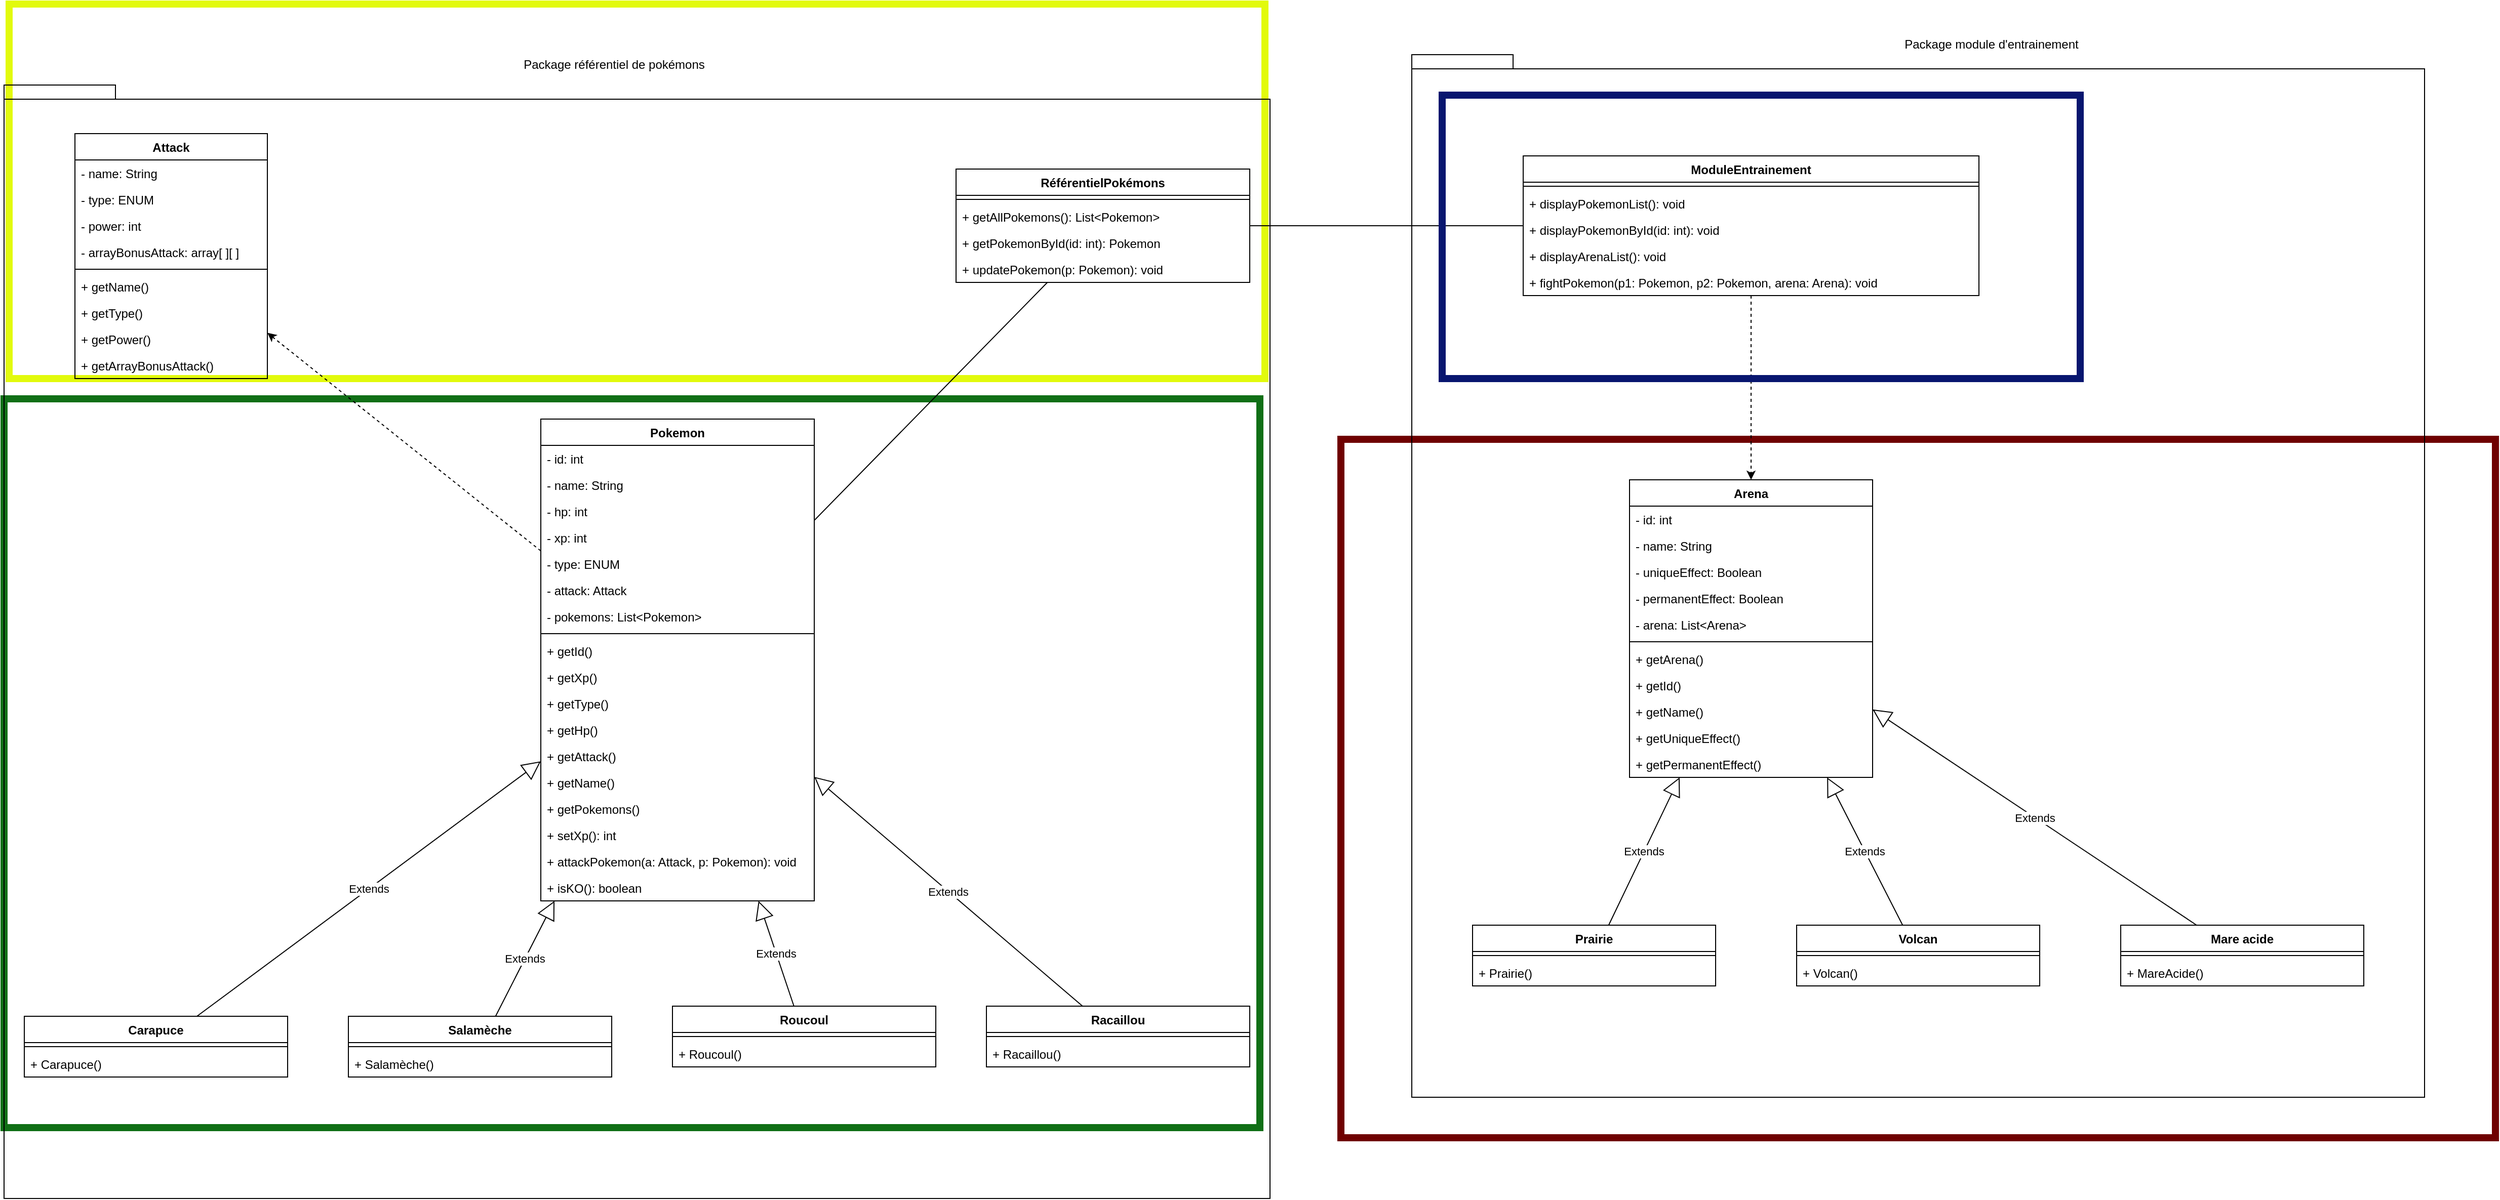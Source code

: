 <mxfile version="13.9.9" type="device"><diagram id="MlqY5zUBZGzVOSr30KCL" name="Page-1"><mxGraphModel dx="2473" dy="1767" grid="1" gridSize="10" guides="1" tooltips="1" connect="1" arrows="1" fold="1" page="0" pageScale="1" pageWidth="827" pageHeight="1169" math="0" shadow="0"><root><mxCell id="0"/><mxCell id="1" parent="0"/><mxCell id="IOzOzeW94N0d3tHQHmHS-4" value="" style="rounded=0;whiteSpace=wrap;html=1;fontColor=#ffffff;fillColor=none;strokeWidth=7;strokeColor=#106F16;" vertex="1" parent="1"><mxGeometry x="-690" y="-110" width="1240" height="720" as="geometry"/></mxCell><mxCell id="IOzOzeW94N0d3tHQHmHS-5" value="" style="rounded=0;whiteSpace=wrap;html=1;fontColor=#ffffff;fillColor=none;strokeWidth=7;strokeColor=#E2FA0C;" vertex="1" parent="1"><mxGeometry x="-685" y="-500" width="1240" height="370" as="geometry"/></mxCell><mxCell id="IOzOzeW94N0d3tHQHmHS-1" value="" style="rounded=0;whiteSpace=wrap;html=1;strokeColor=#6F0000;fontColor=#ffffff;fillColor=none;strokeWidth=7;" vertex="1" parent="1"><mxGeometry x="630" y="-70" width="1140" height="690" as="geometry"/></mxCell><mxCell id="eyR5XMnLTyQhv_V1H5Rf-120" value="" style="shape=folder;fontStyle=1;spacingTop=10;tabWidth=40;tabHeight=14;tabPosition=left;html=1;fillColor=none;" parent="1" vertex="1"><mxGeometry x="700" y="-450" width="1000" height="1030" as="geometry"/></mxCell><mxCell id="eyR5XMnLTyQhv_V1H5Rf-121" value="" style="shape=folder;fontStyle=1;spacingTop=10;tabWidth=40;tabHeight=14;tabPosition=left;html=1;fillColor=none;" parent="1" vertex="1"><mxGeometry x="-690" y="-420" width="1250" height="1100" as="geometry"/></mxCell><mxCell id="eyR5XMnLTyQhv_V1H5Rf-1" value="RéférentielPokémons" style="swimlane;fontStyle=1;align=center;verticalAlign=top;childLayout=stackLayout;horizontal=1;startSize=26;horizontalStack=0;resizeParent=1;resizeParentMax=0;resizeLast=0;collapsible=1;marginBottom=0;" parent="1" vertex="1"><mxGeometry x="250" y="-337" width="290" height="112" as="geometry"/></mxCell><mxCell id="eyR5XMnLTyQhv_V1H5Rf-3" value="" style="line;strokeWidth=1;fillColor=none;align=left;verticalAlign=middle;spacingTop=-1;spacingLeft=3;spacingRight=3;rotatable=0;labelPosition=right;points=[];portConstraint=eastwest;" parent="eyR5XMnLTyQhv_V1H5Rf-1" vertex="1"><mxGeometry y="26" width="290" height="8" as="geometry"/></mxCell><mxCell id="eyR5XMnLTyQhv_V1H5Rf-4" value="+ getAllPokemons(): List&lt;Pokemon&gt;" style="text;strokeColor=none;fillColor=none;align=left;verticalAlign=top;spacingLeft=4;spacingRight=4;overflow=hidden;rotatable=0;points=[[0,0.5],[1,0.5]];portConstraint=eastwest;" parent="eyR5XMnLTyQhv_V1H5Rf-1" vertex="1"><mxGeometry y="34" width="290" height="26" as="geometry"/></mxCell><mxCell id="eyR5XMnLTyQhv_V1H5Rf-21" value="+ getPokemonById(id: int): Pokemon" style="text;strokeColor=none;fillColor=none;align=left;verticalAlign=top;spacingLeft=4;spacingRight=4;overflow=hidden;rotatable=0;points=[[0,0.5],[1,0.5]];portConstraint=eastwest;" parent="eyR5XMnLTyQhv_V1H5Rf-1" vertex="1"><mxGeometry y="60" width="290" height="26" as="geometry"/></mxCell><mxCell id="eyR5XMnLTyQhv_V1H5Rf-22" value="+ updatePokemon(p: Pokemon): void" style="text;strokeColor=none;fillColor=none;align=left;verticalAlign=top;spacingLeft=4;spacingRight=4;overflow=hidden;rotatable=0;points=[[0,0.5],[1,0.5]];portConstraint=eastwest;" parent="eyR5XMnLTyQhv_V1H5Rf-1" vertex="1"><mxGeometry y="86" width="290" height="26" as="geometry"/></mxCell><mxCell id="eyR5XMnLTyQhv_V1H5Rf-5" value="Pokemon" style="swimlane;fontStyle=1;align=center;verticalAlign=top;childLayout=stackLayout;horizontal=1;startSize=26;horizontalStack=0;resizeParent=1;resizeParentMax=0;resizeLast=0;collapsible=1;marginBottom=0;" parent="1" vertex="1"><mxGeometry x="-160" y="-90" width="270" height="476" as="geometry"/></mxCell><mxCell id="eyR5XMnLTyQhv_V1H5Rf-133" value="- id: int" style="text;strokeColor=none;fillColor=none;align=left;verticalAlign=top;spacingLeft=4;spacingRight=4;overflow=hidden;rotatable=0;points=[[0,0.5],[1,0.5]];portConstraint=eastwest;" parent="eyR5XMnLTyQhv_V1H5Rf-5" vertex="1"><mxGeometry y="26" width="270" height="26" as="geometry"/></mxCell><mxCell id="eyR5XMnLTyQhv_V1H5Rf-134" value="- name: String" style="text;strokeColor=none;fillColor=none;align=left;verticalAlign=top;spacingLeft=4;spacingRight=4;overflow=hidden;rotatable=0;points=[[0,0.5],[1,0.5]];portConstraint=eastwest;" parent="eyR5XMnLTyQhv_V1H5Rf-5" vertex="1"><mxGeometry y="52" width="270" height="26" as="geometry"/></mxCell><mxCell id="eyR5XMnLTyQhv_V1H5Rf-135" value="- hp: int" style="text;strokeColor=none;fillColor=none;align=left;verticalAlign=top;spacingLeft=4;spacingRight=4;overflow=hidden;rotatable=0;points=[[0,0.5],[1,0.5]];portConstraint=eastwest;" parent="eyR5XMnLTyQhv_V1H5Rf-5" vertex="1"><mxGeometry y="78" width="270" height="26" as="geometry"/></mxCell><mxCell id="eyR5XMnLTyQhv_V1H5Rf-136" value="- xp: int" style="text;strokeColor=none;fillColor=none;align=left;verticalAlign=top;spacingLeft=4;spacingRight=4;overflow=hidden;rotatable=0;points=[[0,0.5],[1,0.5]];portConstraint=eastwest;" parent="eyR5XMnLTyQhv_V1H5Rf-5" vertex="1"><mxGeometry y="104" width="270" height="26" as="geometry"/></mxCell><mxCell id="eyR5XMnLTyQhv_V1H5Rf-137" value="- type: ENUM" style="text;strokeColor=none;fillColor=none;align=left;verticalAlign=top;spacingLeft=4;spacingRight=4;overflow=hidden;rotatable=0;points=[[0,0.5],[1,0.5]];portConstraint=eastwest;" parent="eyR5XMnLTyQhv_V1H5Rf-5" vertex="1"><mxGeometry y="130" width="270" height="26" as="geometry"/></mxCell><mxCell id="eyR5XMnLTyQhv_V1H5Rf-138" value="- attack: Attack" style="text;strokeColor=none;fillColor=none;align=left;verticalAlign=top;spacingLeft=4;spacingRight=4;overflow=hidden;rotatable=0;points=[[0,0.5],[1,0.5]];portConstraint=eastwest;" parent="eyR5XMnLTyQhv_V1H5Rf-5" vertex="1"><mxGeometry y="156" width="270" height="26" as="geometry"/></mxCell><mxCell id="eyR5XMnLTyQhv_V1H5Rf-2" value="- pokemons: List&lt;Pokemon&gt;" style="text;strokeColor=none;fillColor=none;align=left;verticalAlign=top;spacingLeft=4;spacingRight=4;overflow=hidden;rotatable=0;points=[[0,0.5],[1,0.5]];portConstraint=eastwest;" parent="eyR5XMnLTyQhv_V1H5Rf-5" vertex="1"><mxGeometry y="182" width="270" height="26" as="geometry"/></mxCell><mxCell id="eyR5XMnLTyQhv_V1H5Rf-7" value="" style="line;strokeWidth=1;fillColor=none;align=left;verticalAlign=middle;spacingTop=-1;spacingLeft=3;spacingRight=3;rotatable=0;labelPosition=right;points=[];portConstraint=eastwest;" parent="eyR5XMnLTyQhv_V1H5Rf-5" vertex="1"><mxGeometry y="208" width="270" height="8" as="geometry"/></mxCell><mxCell id="eyR5XMnLTyQhv_V1H5Rf-140" value="+ getId()" style="text;strokeColor=none;fillColor=none;align=left;verticalAlign=top;spacingLeft=4;spacingRight=4;overflow=hidden;rotatable=0;points=[[0,0.5],[1,0.5]];portConstraint=eastwest;" parent="eyR5XMnLTyQhv_V1H5Rf-5" vertex="1"><mxGeometry y="216" width="270" height="26" as="geometry"/></mxCell><mxCell id="eyR5XMnLTyQhv_V1H5Rf-143" value="+ getXp()" style="text;strokeColor=none;fillColor=none;align=left;verticalAlign=top;spacingLeft=4;spacingRight=4;overflow=hidden;rotatable=0;points=[[0,0.5],[1,0.5]];portConstraint=eastwest;" parent="eyR5XMnLTyQhv_V1H5Rf-5" vertex="1"><mxGeometry y="242" width="270" height="26" as="geometry"/></mxCell><mxCell id="eyR5XMnLTyQhv_V1H5Rf-144" value="+ getType()" style="text;strokeColor=none;fillColor=none;align=left;verticalAlign=top;spacingLeft=4;spacingRight=4;overflow=hidden;rotatable=0;points=[[0,0.5],[1,0.5]];portConstraint=eastwest;" parent="eyR5XMnLTyQhv_V1H5Rf-5" vertex="1"><mxGeometry y="268" width="270" height="26" as="geometry"/></mxCell><mxCell id="eyR5XMnLTyQhv_V1H5Rf-142" value="+ getHp()" style="text;strokeColor=none;fillColor=none;align=left;verticalAlign=top;spacingLeft=4;spacingRight=4;overflow=hidden;rotatable=0;points=[[0,0.5],[1,0.5]];portConstraint=eastwest;" parent="eyR5XMnLTyQhv_V1H5Rf-5" vertex="1"><mxGeometry y="294" width="270" height="26" as="geometry"/></mxCell><mxCell id="eyR5XMnLTyQhv_V1H5Rf-145" value="+ getAttack()" style="text;strokeColor=none;fillColor=none;align=left;verticalAlign=top;spacingLeft=4;spacingRight=4;overflow=hidden;rotatable=0;points=[[0,0.5],[1,0.5]];portConstraint=eastwest;" parent="eyR5XMnLTyQhv_V1H5Rf-5" vertex="1"><mxGeometry y="320" width="270" height="26" as="geometry"/></mxCell><mxCell id="eyR5XMnLTyQhv_V1H5Rf-141" value="+ getName()" style="text;strokeColor=none;fillColor=none;align=left;verticalAlign=top;spacingLeft=4;spacingRight=4;overflow=hidden;rotatable=0;points=[[0,0.5],[1,0.5]];portConstraint=eastwest;" parent="eyR5XMnLTyQhv_V1H5Rf-5" vertex="1"><mxGeometry y="346" width="270" height="26" as="geometry"/></mxCell><mxCell id="eyR5XMnLTyQhv_V1H5Rf-108" value="+ getPokemons()" style="text;strokeColor=none;fillColor=none;align=left;verticalAlign=top;spacingLeft=4;spacingRight=4;overflow=hidden;rotatable=0;points=[[0,0.5],[1,0.5]];portConstraint=eastwest;" parent="eyR5XMnLTyQhv_V1H5Rf-5" vertex="1"><mxGeometry y="372" width="270" height="26" as="geometry"/></mxCell><mxCell id="eyR5XMnLTyQhv_V1H5Rf-146" value="+ setXp(): int" style="text;strokeColor=none;fillColor=none;align=left;verticalAlign=top;spacingLeft=4;spacingRight=4;overflow=hidden;rotatable=0;points=[[0,0.5],[1,0.5]];portConstraint=eastwest;" parent="eyR5XMnLTyQhv_V1H5Rf-5" vertex="1"><mxGeometry y="398" width="270" height="26" as="geometry"/></mxCell><mxCell id="eyR5XMnLTyQhv_V1H5Rf-8" value="+ attackPokemon(a: Attack, p: Pokemon): void" style="text;strokeColor=none;fillColor=none;align=left;verticalAlign=top;spacingLeft=4;spacingRight=4;overflow=hidden;rotatable=0;points=[[0,0.5],[1,0.5]];portConstraint=eastwest;" parent="eyR5XMnLTyQhv_V1H5Rf-5" vertex="1"><mxGeometry y="424" width="270" height="26" as="geometry"/></mxCell><mxCell id="eyR5XMnLTyQhv_V1H5Rf-32" value="+ isKO(): boolean                   " style="text;strokeColor=none;fillColor=none;align=left;verticalAlign=top;spacingLeft=4;spacingRight=4;overflow=hidden;rotatable=0;points=[[0,0.5],[1,0.5]];portConstraint=eastwest;" parent="eyR5XMnLTyQhv_V1H5Rf-5" vertex="1"><mxGeometry y="450" width="270" height="26" as="geometry"/></mxCell><mxCell id="eyR5XMnLTyQhv_V1H5Rf-9" value="ModuleEntrainement" style="swimlane;fontStyle=1;align=center;verticalAlign=top;childLayout=stackLayout;horizontal=1;startSize=26;horizontalStack=0;resizeParent=1;resizeParentMax=0;resizeLast=0;collapsible=1;marginBottom=0;" parent="1" vertex="1"><mxGeometry x="810" y="-350" width="450" height="138" as="geometry"/></mxCell><mxCell id="eyR5XMnLTyQhv_V1H5Rf-11" value="" style="line;strokeWidth=1;fillColor=none;align=left;verticalAlign=middle;spacingTop=-1;spacingLeft=3;spacingRight=3;rotatable=0;labelPosition=right;points=[];portConstraint=eastwest;" parent="eyR5XMnLTyQhv_V1H5Rf-9" vertex="1"><mxGeometry y="26" width="450" height="8" as="geometry"/></mxCell><mxCell id="eyR5XMnLTyQhv_V1H5Rf-12" value="+ displayPokemonList(): void" style="text;strokeColor=none;fillColor=none;align=left;verticalAlign=top;spacingLeft=4;spacingRight=4;overflow=hidden;rotatable=0;points=[[0,0.5],[1,0.5]];portConstraint=eastwest;" parent="eyR5XMnLTyQhv_V1H5Rf-9" vertex="1"><mxGeometry y="34" width="450" height="26" as="geometry"/></mxCell><mxCell id="eyR5XMnLTyQhv_V1H5Rf-24" value="+ displayPokemonById(id: int): void" style="text;strokeColor=none;fillColor=none;align=left;verticalAlign=top;spacingLeft=4;spacingRight=4;overflow=hidden;rotatable=0;points=[[0,0.5],[1,0.5]];portConstraint=eastwest;" parent="eyR5XMnLTyQhv_V1H5Rf-9" vertex="1"><mxGeometry y="60" width="450" height="26" as="geometry"/></mxCell><mxCell id="eyR5XMnLTyQhv_V1H5Rf-201" value="+ displayArenaList(): void" style="text;strokeColor=none;fillColor=none;align=left;verticalAlign=top;spacingLeft=4;spacingRight=4;overflow=hidden;rotatable=0;points=[[0,0.5],[1,0.5]];portConstraint=eastwest;" parent="eyR5XMnLTyQhv_V1H5Rf-9" vertex="1"><mxGeometry y="86" width="450" height="26" as="geometry"/></mxCell><mxCell id="eyR5XMnLTyQhv_V1H5Rf-26" value="+ fightPokemon(p1: Pokemon, p2: Pokemon, arena: Arena): void" style="text;strokeColor=none;fillColor=none;align=left;verticalAlign=top;spacingLeft=4;spacingRight=4;overflow=hidden;rotatable=0;points=[[0,0.5],[1,0.5]];portConstraint=eastwest;" parent="eyR5XMnLTyQhv_V1H5Rf-9" vertex="1"><mxGeometry y="112" width="450" height="26" as="geometry"/></mxCell><mxCell id="eyR5XMnLTyQhv_V1H5Rf-34" value="Attack" style="swimlane;fontStyle=1;align=center;verticalAlign=top;childLayout=stackLayout;horizontal=1;startSize=26;horizontalStack=0;resizeParent=1;resizeParentMax=0;resizeLast=0;collapsible=1;marginBottom=0;" parent="1" vertex="1"><mxGeometry x="-620" y="-372" width="190" height="242" as="geometry"/></mxCell><mxCell id="eyR5XMnLTyQhv_V1H5Rf-35" value="- name: String" style="text;strokeColor=none;fillColor=none;align=left;verticalAlign=top;spacingLeft=4;spacingRight=4;overflow=hidden;rotatable=0;points=[[0,0.5],[1,0.5]];portConstraint=eastwest;" parent="eyR5XMnLTyQhv_V1H5Rf-34" vertex="1"><mxGeometry y="26" width="190" height="26" as="geometry"/></mxCell><mxCell id="eyR5XMnLTyQhv_V1H5Rf-38" value="- type: ENUM" style="text;strokeColor=none;fillColor=none;align=left;verticalAlign=top;spacingLeft=4;spacingRight=4;overflow=hidden;rotatable=0;points=[[0,0.5],[1,0.5]];portConstraint=eastwest;" parent="eyR5XMnLTyQhv_V1H5Rf-34" vertex="1"><mxGeometry y="52" width="190" height="26" as="geometry"/></mxCell><mxCell id="eyR5XMnLTyQhv_V1H5Rf-39" value="- power: int" style="text;strokeColor=none;fillColor=none;align=left;verticalAlign=top;spacingLeft=4;spacingRight=4;overflow=hidden;rotatable=0;points=[[0,0.5],[1,0.5]];portConstraint=eastwest;" parent="eyR5XMnLTyQhv_V1H5Rf-34" vertex="1"><mxGeometry y="78" width="190" height="26" as="geometry"/></mxCell><mxCell id="eyR5XMnLTyQhv_V1H5Rf-97" value="- arrayBonusAttack: array[ ][ ]" style="text;strokeColor=none;fillColor=none;align=left;verticalAlign=top;spacingLeft=4;spacingRight=4;overflow=hidden;rotatable=0;points=[[0,0.5],[1,0.5]];portConstraint=eastwest;" parent="eyR5XMnLTyQhv_V1H5Rf-34" vertex="1"><mxGeometry y="104" width="190" height="26" as="geometry"/></mxCell><mxCell id="eyR5XMnLTyQhv_V1H5Rf-36" value="" style="line;strokeWidth=1;fillColor=none;align=left;verticalAlign=middle;spacingTop=-1;spacingLeft=3;spacingRight=3;rotatable=0;labelPosition=right;points=[];portConstraint=eastwest;" parent="eyR5XMnLTyQhv_V1H5Rf-34" vertex="1"><mxGeometry y="130" width="190" height="8" as="geometry"/></mxCell><mxCell id="eyR5XMnLTyQhv_V1H5Rf-110" value="+ getName()" style="text;strokeColor=none;fillColor=none;align=left;verticalAlign=top;spacingLeft=4;spacingRight=4;overflow=hidden;rotatable=0;points=[[0,0.5],[1,0.5]];portConstraint=eastwest;" parent="eyR5XMnLTyQhv_V1H5Rf-34" vertex="1"><mxGeometry y="138" width="190" height="26" as="geometry"/></mxCell><mxCell id="eyR5XMnLTyQhv_V1H5Rf-111" value="+ getType()" style="text;strokeColor=none;fillColor=none;align=left;verticalAlign=top;spacingLeft=4;spacingRight=4;overflow=hidden;rotatable=0;points=[[0,0.5],[1,0.5]];portConstraint=eastwest;" parent="eyR5XMnLTyQhv_V1H5Rf-34" vertex="1"><mxGeometry y="164" width="190" height="26" as="geometry"/></mxCell><mxCell id="eyR5XMnLTyQhv_V1H5Rf-112" value="+ getPower()" style="text;strokeColor=none;fillColor=none;align=left;verticalAlign=top;spacingLeft=4;spacingRight=4;overflow=hidden;rotatable=0;points=[[0,0.5],[1,0.5]];portConstraint=eastwest;" parent="eyR5XMnLTyQhv_V1H5Rf-34" vertex="1"><mxGeometry y="190" width="190" height="26" as="geometry"/></mxCell><mxCell id="eyR5XMnLTyQhv_V1H5Rf-113" value="+ getArrayBonusAttack()" style="text;strokeColor=none;fillColor=none;align=left;verticalAlign=top;spacingLeft=4;spacingRight=4;overflow=hidden;rotatable=0;points=[[0,0.5],[1,0.5]];portConstraint=eastwest;" parent="eyR5XMnLTyQhv_V1H5Rf-34" vertex="1"><mxGeometry y="216" width="190" height="26" as="geometry"/></mxCell><mxCell id="eyR5XMnLTyQhv_V1H5Rf-41" value="Arena" style="swimlane;fontStyle=1;align=center;verticalAlign=top;childLayout=stackLayout;horizontal=1;startSize=26;horizontalStack=0;resizeParent=1;resizeParentMax=0;resizeLast=0;collapsible=1;marginBottom=0;" parent="1" vertex="1"><mxGeometry x="915" y="-30" width="240" height="294" as="geometry"/></mxCell><mxCell id="eyR5XMnLTyQhv_V1H5Rf-190" value="- id: int" style="text;strokeColor=none;fillColor=none;align=left;verticalAlign=top;spacingLeft=4;spacingRight=4;overflow=hidden;rotatable=0;points=[[0,0.5],[1,0.5]];portConstraint=eastwest;" parent="eyR5XMnLTyQhv_V1H5Rf-41" vertex="1"><mxGeometry y="26" width="240" height="26" as="geometry"/></mxCell><mxCell id="eyR5XMnLTyQhv_V1H5Rf-191" value="- name: String" style="text;strokeColor=none;fillColor=none;align=left;verticalAlign=top;spacingLeft=4;spacingRight=4;overflow=hidden;rotatable=0;points=[[0,0.5],[1,0.5]];portConstraint=eastwest;" parent="eyR5XMnLTyQhv_V1H5Rf-41" vertex="1"><mxGeometry y="52" width="240" height="26" as="geometry"/></mxCell><mxCell id="eyR5XMnLTyQhv_V1H5Rf-192" value="- uniqueEffect: Boolean" style="text;strokeColor=none;fillColor=none;align=left;verticalAlign=top;spacingLeft=4;spacingRight=4;overflow=hidden;rotatable=0;points=[[0,0.5],[1,0.5]];portConstraint=eastwest;" parent="eyR5XMnLTyQhv_V1H5Rf-41" vertex="1"><mxGeometry y="78" width="240" height="26" as="geometry"/></mxCell><mxCell id="eyR5XMnLTyQhv_V1H5Rf-193" value="- permanentEffect: Boolean" style="text;strokeColor=none;fillColor=none;align=left;verticalAlign=top;spacingLeft=4;spacingRight=4;overflow=hidden;rotatable=0;points=[[0,0.5],[1,0.5]];portConstraint=eastwest;" parent="eyR5XMnLTyQhv_V1H5Rf-41" vertex="1"><mxGeometry y="104" width="240" height="26" as="geometry"/></mxCell><mxCell id="eyR5XMnLTyQhv_V1H5Rf-88" value="- arena: List&lt;Arena&gt;" style="text;strokeColor=none;fillColor=none;align=left;verticalAlign=top;spacingLeft=4;spacingRight=4;overflow=hidden;rotatable=0;points=[[0,0.5],[1,0.5]];portConstraint=eastwest;" parent="eyR5XMnLTyQhv_V1H5Rf-41" vertex="1"><mxGeometry y="130" width="240" height="26" as="geometry"/></mxCell><mxCell id="eyR5XMnLTyQhv_V1H5Rf-43" value="" style="line;strokeWidth=1;fillColor=none;align=left;verticalAlign=middle;spacingTop=-1;spacingLeft=3;spacingRight=3;rotatable=0;labelPosition=right;points=[];portConstraint=eastwest;" parent="eyR5XMnLTyQhv_V1H5Rf-41" vertex="1"><mxGeometry y="156" width="240" height="8" as="geometry"/></mxCell><mxCell id="eyR5XMnLTyQhv_V1H5Rf-109" value="+ getArena()" style="text;strokeColor=none;fillColor=none;align=left;verticalAlign=top;spacingLeft=4;spacingRight=4;overflow=hidden;rotatable=0;points=[[0,0.5],[1,0.5]];portConstraint=eastwest;" parent="eyR5XMnLTyQhv_V1H5Rf-41" vertex="1"><mxGeometry y="164" width="240" height="26" as="geometry"/></mxCell><mxCell id="eyR5XMnLTyQhv_V1H5Rf-217" value="+ getId()" style="text;strokeColor=none;fillColor=none;align=left;verticalAlign=top;spacingLeft=4;spacingRight=4;overflow=hidden;rotatable=0;points=[[0,0.5],[1,0.5]];portConstraint=eastwest;" parent="eyR5XMnLTyQhv_V1H5Rf-41" vertex="1"><mxGeometry y="190" width="240" height="26" as="geometry"/></mxCell><mxCell id="eyR5XMnLTyQhv_V1H5Rf-218" value="+ getName()" style="text;strokeColor=none;fillColor=none;align=left;verticalAlign=top;spacingLeft=4;spacingRight=4;overflow=hidden;rotatable=0;points=[[0,0.5],[1,0.5]];portConstraint=eastwest;" parent="eyR5XMnLTyQhv_V1H5Rf-41" vertex="1"><mxGeometry y="216" width="240" height="26" as="geometry"/></mxCell><mxCell id="eyR5XMnLTyQhv_V1H5Rf-219" value="+ getUniqueEffect()" style="text;strokeColor=none;fillColor=none;align=left;verticalAlign=top;spacingLeft=4;spacingRight=4;overflow=hidden;rotatable=0;points=[[0,0.5],[1,0.5]];portConstraint=eastwest;" parent="eyR5XMnLTyQhv_V1H5Rf-41" vertex="1"><mxGeometry y="242" width="240" height="26" as="geometry"/></mxCell><mxCell id="eyR5XMnLTyQhv_V1H5Rf-220" value="+ getPermanentEffect()" style="text;strokeColor=none;fillColor=none;align=left;verticalAlign=top;spacingLeft=4;spacingRight=4;overflow=hidden;rotatable=0;points=[[0,0.5],[1,0.5]];portConstraint=eastwest;" parent="eyR5XMnLTyQhv_V1H5Rf-41" vertex="1"><mxGeometry y="268" width="240" height="26" as="geometry"/></mxCell><mxCell id="eyR5XMnLTyQhv_V1H5Rf-67" value="Salamèche" style="swimlane;fontStyle=1;align=center;verticalAlign=top;childLayout=stackLayout;horizontal=1;startSize=26;horizontalStack=0;resizeParent=1;resizeParentMax=0;resizeLast=0;collapsible=1;marginBottom=0;" parent="1" vertex="1"><mxGeometry x="-350" y="500" width="260" height="60" as="geometry"/></mxCell><mxCell id="eyR5XMnLTyQhv_V1H5Rf-74" value="" style="line;strokeWidth=1;fillColor=none;align=left;verticalAlign=middle;spacingTop=-1;spacingLeft=3;spacingRight=3;rotatable=0;labelPosition=right;points=[];portConstraint=eastwest;" parent="eyR5XMnLTyQhv_V1H5Rf-67" vertex="1"><mxGeometry y="26" width="260" height="8" as="geometry"/></mxCell><mxCell id="eyR5XMnLTyQhv_V1H5Rf-102" value="+ Salamèche()" style="text;strokeColor=none;fillColor=none;align=left;verticalAlign=top;spacingLeft=4;spacingRight=4;overflow=hidden;rotatable=0;points=[[0,0.5],[1,0.5]];portConstraint=eastwest;" parent="eyR5XMnLTyQhv_V1H5Rf-67" vertex="1"><mxGeometry y="34" width="260" height="26" as="geometry"/></mxCell><mxCell id="eyR5XMnLTyQhv_V1H5Rf-80" value="Mare acide" style="swimlane;fontStyle=1;align=center;verticalAlign=top;childLayout=stackLayout;horizontal=1;startSize=26;horizontalStack=0;resizeParent=1;resizeParentMax=0;resizeLast=0;collapsible=1;marginBottom=0;" parent="1" vertex="1"><mxGeometry x="1400" y="410" width="240" height="60" as="geometry"/></mxCell><mxCell id="eyR5XMnLTyQhv_V1H5Rf-84" value="" style="line;strokeWidth=1;fillColor=none;align=left;verticalAlign=middle;spacingTop=-1;spacingLeft=3;spacingRight=3;rotatable=0;labelPosition=right;points=[];portConstraint=eastwest;" parent="eyR5XMnLTyQhv_V1H5Rf-80" vertex="1"><mxGeometry y="26" width="240" height="8" as="geometry"/></mxCell><mxCell id="eyR5XMnLTyQhv_V1H5Rf-214" value="+ MareAcide()" style="text;strokeColor=none;fillColor=none;align=left;verticalAlign=top;spacingLeft=4;spacingRight=4;overflow=hidden;rotatable=0;points=[[0,0.5],[1,0.5]];portConstraint=eastwest;" parent="eyR5XMnLTyQhv_V1H5Rf-80" vertex="1"><mxGeometry y="34" width="240" height="26" as="geometry"/></mxCell><mxCell id="eyR5XMnLTyQhv_V1H5Rf-122" value="Package référentiel de pokémons" style="text;html=1;strokeColor=none;fillColor=none;align=center;verticalAlign=middle;whiteSpace=wrap;rounded=0;" parent="1" vertex="1"><mxGeometry x="-240" y="-450" width="305" height="20" as="geometry"/></mxCell><mxCell id="eyR5XMnLTyQhv_V1H5Rf-123" value="Package module d'entrainement" style="text;html=1;strokeColor=none;fillColor=none;align=center;verticalAlign=middle;whiteSpace=wrap;rounded=0;" parent="1" vertex="1"><mxGeometry x="1120" y="-470" width="305" height="20" as="geometry"/></mxCell><mxCell id="eyR5XMnLTyQhv_V1H5Rf-131" value="" style="endArrow=none;html=1;" parent="1" source="eyR5XMnLTyQhv_V1H5Rf-1" target="eyR5XMnLTyQhv_V1H5Rf-9" edge="1"><mxGeometry width="50" height="50" relative="1" as="geometry"><mxPoint x="690" y="-10" as="sourcePoint"/><mxPoint x="740" y="-60" as="targetPoint"/></mxGeometry></mxCell><mxCell id="eyR5XMnLTyQhv_V1H5Rf-132" value="Carapuce" style="swimlane;fontStyle=1;align=center;verticalAlign=top;childLayout=stackLayout;horizontal=1;startSize=26;horizontalStack=0;resizeParent=1;resizeParentMax=0;resizeLast=0;collapsible=1;marginBottom=0;" parent="1" vertex="1"><mxGeometry x="-670" y="500" width="260" height="60" as="geometry"/></mxCell><mxCell id="eyR5XMnLTyQhv_V1H5Rf-139" value="" style="line;strokeWidth=1;fillColor=none;align=left;verticalAlign=middle;spacingTop=-1;spacingLeft=3;spacingRight=3;rotatable=0;labelPosition=right;points=[];portConstraint=eastwest;" parent="eyR5XMnLTyQhv_V1H5Rf-132" vertex="1"><mxGeometry y="26" width="260" height="8" as="geometry"/></mxCell><mxCell id="eyR5XMnLTyQhv_V1H5Rf-216" value="+ Carapuce()" style="text;strokeColor=none;fillColor=none;align=left;verticalAlign=top;spacingLeft=4;spacingRight=4;overflow=hidden;rotatable=0;points=[[0,0.5],[1,0.5]];portConstraint=eastwest;" parent="eyR5XMnLTyQhv_V1H5Rf-132" vertex="1"><mxGeometry y="34" width="260" height="26" as="geometry"/></mxCell><mxCell id="eyR5XMnLTyQhv_V1H5Rf-148" value="Roucoul" style="swimlane;fontStyle=1;align=center;verticalAlign=top;childLayout=stackLayout;horizontal=1;startSize=26;horizontalStack=0;resizeParent=1;resizeParentMax=0;resizeLast=0;collapsible=1;marginBottom=0;" parent="1" vertex="1"><mxGeometry x="-30" y="490" width="260" height="60" as="geometry"/></mxCell><mxCell id="eyR5XMnLTyQhv_V1H5Rf-155" value="" style="line;strokeWidth=1;fillColor=none;align=left;verticalAlign=middle;spacingTop=-1;spacingLeft=3;spacingRight=3;rotatable=0;labelPosition=right;points=[];portConstraint=eastwest;" parent="eyR5XMnLTyQhv_V1H5Rf-148" vertex="1"><mxGeometry y="26" width="260" height="8" as="geometry"/></mxCell><mxCell id="eyR5XMnLTyQhv_V1H5Rf-158" value="+ Roucoul()" style="text;strokeColor=none;fillColor=none;align=left;verticalAlign=top;spacingLeft=4;spacingRight=4;overflow=hidden;rotatable=0;points=[[0,0.5],[1,0.5]];portConstraint=eastwest;" parent="eyR5XMnLTyQhv_V1H5Rf-148" vertex="1"><mxGeometry y="34" width="260" height="26" as="geometry"/></mxCell><mxCell id="eyR5XMnLTyQhv_V1H5Rf-164" value="Racaillou" style="swimlane;fontStyle=1;align=center;verticalAlign=top;childLayout=stackLayout;horizontal=1;startSize=26;horizontalStack=0;resizeParent=1;resizeParentMax=0;resizeLast=0;collapsible=1;marginBottom=0;" parent="1" vertex="1"><mxGeometry x="280" y="490" width="260" height="60" as="geometry"/></mxCell><mxCell id="eyR5XMnLTyQhv_V1H5Rf-171" value="" style="line;strokeWidth=1;fillColor=none;align=left;verticalAlign=middle;spacingTop=-1;spacingLeft=3;spacingRight=3;rotatable=0;labelPosition=right;points=[];portConstraint=eastwest;" parent="eyR5XMnLTyQhv_V1H5Rf-164" vertex="1"><mxGeometry y="26" width="260" height="8" as="geometry"/></mxCell><mxCell id="eyR5XMnLTyQhv_V1H5Rf-172" value="+ Racaillou()" style="text;strokeColor=none;fillColor=none;align=left;verticalAlign=top;spacingLeft=4;spacingRight=4;overflow=hidden;rotatable=0;points=[[0,0.5],[1,0.5]];portConstraint=eastwest;" parent="eyR5XMnLTyQhv_V1H5Rf-164" vertex="1"><mxGeometry y="34" width="260" height="26" as="geometry"/></mxCell><mxCell id="eyR5XMnLTyQhv_V1H5Rf-180" value="Volcan" style="swimlane;fontStyle=1;align=center;verticalAlign=top;childLayout=stackLayout;horizontal=1;startSize=26;horizontalStack=0;resizeParent=1;resizeParentMax=0;resizeLast=0;collapsible=1;marginBottom=0;" parent="1" vertex="1"><mxGeometry x="1080" y="410" width="240" height="60" as="geometry"/></mxCell><mxCell id="eyR5XMnLTyQhv_V1H5Rf-185" value="" style="line;strokeWidth=1;fillColor=none;align=left;verticalAlign=middle;spacingTop=-1;spacingLeft=3;spacingRight=3;rotatable=0;labelPosition=right;points=[];portConstraint=eastwest;" parent="eyR5XMnLTyQhv_V1H5Rf-180" vertex="1"><mxGeometry y="26" width="240" height="8" as="geometry"/></mxCell><mxCell id="eyR5XMnLTyQhv_V1H5Rf-215" value="+ Volcan()" style="text;strokeColor=none;fillColor=none;align=left;verticalAlign=top;spacingLeft=4;spacingRight=4;overflow=hidden;rotatable=0;points=[[0,0.5],[1,0.5]];portConstraint=eastwest;" parent="eyR5XMnLTyQhv_V1H5Rf-180" vertex="1"><mxGeometry y="34" width="240" height="26" as="geometry"/></mxCell><mxCell id="eyR5XMnLTyQhv_V1H5Rf-189" value="Prairie" style="swimlane;fontStyle=1;align=center;verticalAlign=top;childLayout=stackLayout;horizontal=1;startSize=26;horizontalStack=0;resizeParent=1;resizeParentMax=0;resizeLast=0;collapsible=1;marginBottom=0;" parent="1" vertex="1"><mxGeometry x="760" y="410" width="240" height="60" as="geometry"/></mxCell><mxCell id="eyR5XMnLTyQhv_V1H5Rf-194" value="" style="line;strokeWidth=1;fillColor=none;align=left;verticalAlign=middle;spacingTop=-1;spacingLeft=3;spacingRight=3;rotatable=0;labelPosition=right;points=[];portConstraint=eastwest;" parent="eyR5XMnLTyQhv_V1H5Rf-189" vertex="1"><mxGeometry y="26" width="240" height="8" as="geometry"/></mxCell><mxCell id="eyR5XMnLTyQhv_V1H5Rf-196" value="+ Prairie()" style="text;strokeColor=none;fillColor=none;align=left;verticalAlign=top;spacingLeft=4;spacingRight=4;overflow=hidden;rotatable=0;points=[[0,0.5],[1,0.5]];portConstraint=eastwest;" parent="eyR5XMnLTyQhv_V1H5Rf-189" vertex="1"><mxGeometry y="34" width="240" height="26" as="geometry"/></mxCell><mxCell id="eyR5XMnLTyQhv_V1H5Rf-202" value="" style="endArrow=none;html=1;" parent="1" source="eyR5XMnLTyQhv_V1H5Rf-5" target="eyR5XMnLTyQhv_V1H5Rf-1" edge="1"><mxGeometry width="50" height="50" relative="1" as="geometry"><mxPoint x="140" y="-110.0" as="sourcePoint"/><mxPoint x="440" y="-110" as="targetPoint"/></mxGeometry></mxCell><mxCell id="eyR5XMnLTyQhv_V1H5Rf-204" value="Extends" style="endArrow=block;endSize=16;endFill=0;html=1;" parent="1" source="eyR5XMnLTyQhv_V1H5Rf-132" target="eyR5XMnLTyQhv_V1H5Rf-5" edge="1"><mxGeometry width="160" relative="1" as="geometry"><mxPoint x="-420" y="-236.824" as="sourcePoint"/><mxPoint x="-140" y="-259.882" as="targetPoint"/></mxGeometry></mxCell><mxCell id="eyR5XMnLTyQhv_V1H5Rf-205" value="Extends" style="endArrow=block;endSize=16;endFill=0;html=1;" parent="1" source="eyR5XMnLTyQhv_V1H5Rf-67" target="eyR5XMnLTyQhv_V1H5Rf-5" edge="1"><mxGeometry width="160" relative="1" as="geometry"><mxPoint x="-410" y="-226.824" as="sourcePoint"/><mxPoint x="-130" y="-249.882" as="targetPoint"/></mxGeometry></mxCell><mxCell id="eyR5XMnLTyQhv_V1H5Rf-206" value="Extends" style="endArrow=block;endSize=16;endFill=0;html=1;" parent="1" source="eyR5XMnLTyQhv_V1H5Rf-148" target="eyR5XMnLTyQhv_V1H5Rf-5" edge="1"><mxGeometry width="160" relative="1" as="geometry"><mxPoint x="-400" y="-216.824" as="sourcePoint"/><mxPoint x="-120" y="-239.882" as="targetPoint"/></mxGeometry></mxCell><mxCell id="eyR5XMnLTyQhv_V1H5Rf-207" value="Extends" style="endArrow=block;endSize=16;endFill=0;html=1;" parent="1" source="eyR5XMnLTyQhv_V1H5Rf-164" target="eyR5XMnLTyQhv_V1H5Rf-5" edge="1"><mxGeometry width="160" relative="1" as="geometry"><mxPoint x="-390" y="-206.824" as="sourcePoint"/><mxPoint x="-110" y="-229.882" as="targetPoint"/></mxGeometry></mxCell><mxCell id="eyR5XMnLTyQhv_V1H5Rf-208" value="Extends" style="endArrow=block;endSize=16;endFill=0;html=1;" parent="1" source="eyR5XMnLTyQhv_V1H5Rf-189" target="eyR5XMnLTyQhv_V1H5Rf-41" edge="1"><mxGeometry width="160" relative="1" as="geometry"><mxPoint x="915.001" y="732" as="sourcePoint"/><mxPoint x="637.05" y="250" as="targetPoint"/></mxGeometry></mxCell><mxCell id="eyR5XMnLTyQhv_V1H5Rf-209" value="Extends" style="endArrow=block;endSize=16;endFill=0;html=1;" parent="1" source="eyR5XMnLTyQhv_V1H5Rf-180" target="eyR5XMnLTyQhv_V1H5Rf-41" edge="1"><mxGeometry width="160" relative="1" as="geometry"><mxPoint x="930.337" y="330" as="sourcePoint"/><mxPoint x="1028.94" y="66" as="targetPoint"/></mxGeometry></mxCell><mxCell id="eyR5XMnLTyQhv_V1H5Rf-210" value="Extends" style="endArrow=block;endSize=16;endFill=0;html=1;" parent="1" source="eyR5XMnLTyQhv_V1H5Rf-80" target="eyR5XMnLTyQhv_V1H5Rf-41" edge="1"><mxGeometry width="160" relative="1" as="geometry"><mxPoint x="940.337" y="340" as="sourcePoint"/><mxPoint x="1038.94" y="76" as="targetPoint"/></mxGeometry></mxCell><mxCell id="eyR5XMnLTyQhv_V1H5Rf-222" value="" style="endArrow=classic;dashed=1;html=1;endFill=1;" parent="1" source="eyR5XMnLTyQhv_V1H5Rf-5" target="eyR5XMnLTyQhv_V1H5Rf-34" edge="1"><mxGeometry width="50" height="50" relative="1" as="geometry"><mxPoint x="-790" y="70" as="sourcePoint"/><mxPoint x="-330" y="-40" as="targetPoint"/></mxGeometry></mxCell><mxCell id="eyR5XMnLTyQhv_V1H5Rf-223" value="" style="endArrow=classic;dashed=1;html=1;endFill=1;" parent="1" source="eyR5XMnLTyQhv_V1H5Rf-9" target="eyR5XMnLTyQhv_V1H5Rf-41" edge="1"><mxGeometry width="50" height="50" relative="1" as="geometry"><mxPoint x="1090" y="-380.36" as="sourcePoint"/><mxPoint x="820" y="-470.0" as="targetPoint"/></mxGeometry></mxCell><mxCell id="IOzOzeW94N0d3tHQHmHS-3" value="" style="rounded=0;whiteSpace=wrap;html=1;fontColor=#ffffff;fillColor=none;strokeWidth=7;strokeColor=#08166F;" vertex="1" parent="1"><mxGeometry x="730" y="-410" width="630" height="280" as="geometry"/></mxCell></root></mxGraphModel></diagram></mxfile>